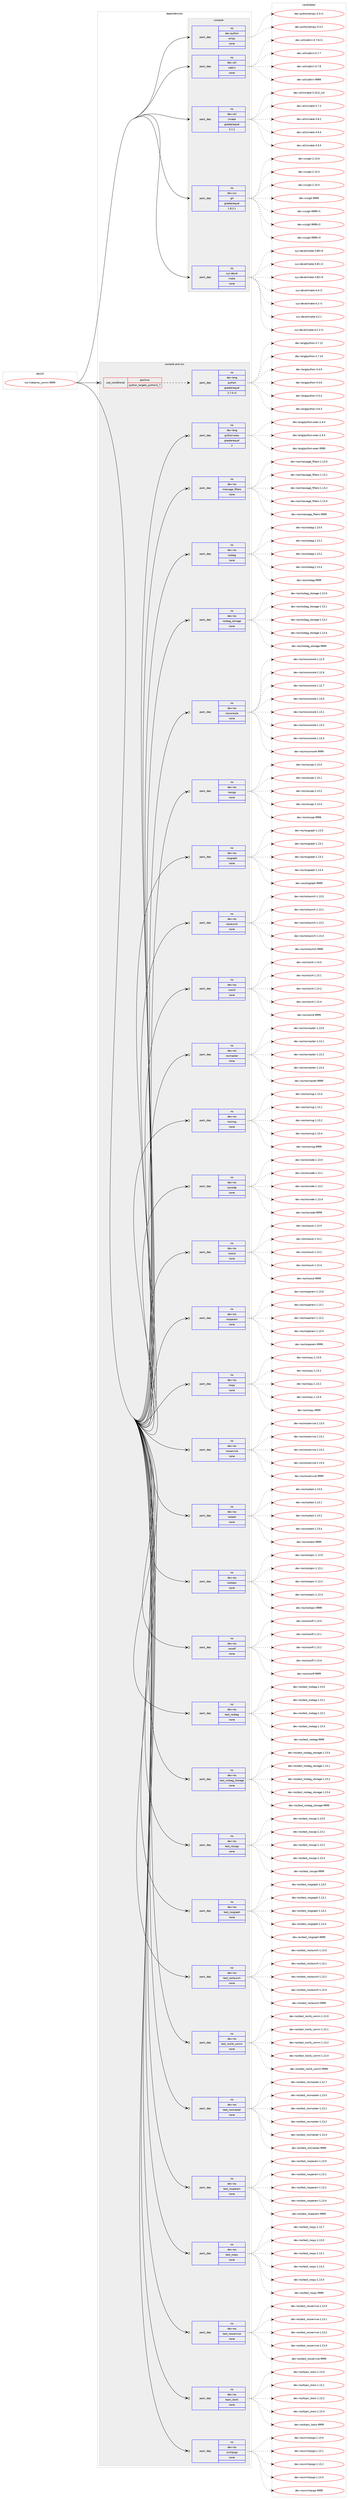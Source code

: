 digraph prolog {

# *************
# Graph options
# *************

newrank=true;
concentrate=true;
compound=true;
graph [rankdir=LR,fontname=Helvetica,fontsize=10,ranksep=1.5];#, ranksep=2.5, nodesep=0.2];
edge  [arrowhead=vee];
node  [fontname=Helvetica,fontsize=10];

# **********
# The ebuild
# **********

subgraph cluster_leftcol {
color=gray;
rank=same;
label=<<i>ebuild</i>>;
id [label="ros-meta/ros_comm-9999", color=red, width=4, href="../ros-meta/ros_comm-9999.svg"];
}

# ****************
# The dependencies
# ****************

subgraph cluster_midcol {
color=gray;
label=<<i>dependencies</i>>;
subgraph cluster_compile {
fillcolor="#eeeeee";
style=filled;
label=<<i>compile</i>>;
subgraph pack325807 {
dependency442505 [label=<<TABLE BORDER="0" CELLBORDER="1" CELLSPACING="0" CELLPADDING="4" WIDTH="220"><TR><TD ROWSPAN="6" CELLPADDING="30">pack_dep</TD></TR><TR><TD WIDTH="110">no</TD></TR><TR><TD>dev-python</TD></TR><TR><TD>empy</TD></TR><TR><TD>none</TD></TR><TR><TD></TD></TR></TABLE>>, shape=none, color=blue];
}
id:e -> dependency442505:w [weight=20,style="solid",arrowhead="vee"];
subgraph pack325808 {
dependency442506 [label=<<TABLE BORDER="0" CELLBORDER="1" CELLSPACING="0" CELLPADDING="4" WIDTH="220"><TR><TD ROWSPAN="6" CELLPADDING="30">pack_dep</TD></TR><TR><TD WIDTH="110">no</TD></TR><TR><TD>dev-util</TD></TR><TR><TD>catkin</TD></TR><TR><TD>none</TD></TR><TR><TD></TD></TR></TABLE>>, shape=none, color=blue];
}
id:e -> dependency442506:w [weight=20,style="solid",arrowhead="vee"];
subgraph pack325809 {
dependency442507 [label=<<TABLE BORDER="0" CELLBORDER="1" CELLSPACING="0" CELLPADDING="4" WIDTH="220"><TR><TD ROWSPAN="6" CELLPADDING="30">pack_dep</TD></TR><TR><TD WIDTH="110">no</TD></TR><TR><TD>dev-util</TD></TR><TR><TD>cmake</TD></TR><TR><TD>greaterequal</TD></TR><TR><TD>3.7.2</TD></TR></TABLE>>, shape=none, color=blue];
}
id:e -> dependency442507:w [weight=20,style="solid",arrowhead="vee"];
subgraph pack325810 {
dependency442508 [label=<<TABLE BORDER="0" CELLBORDER="1" CELLSPACING="0" CELLPADDING="4" WIDTH="220"><TR><TD ROWSPAN="6" CELLPADDING="30">pack_dep</TD></TR><TR><TD WIDTH="110">no</TD></TR><TR><TD>dev-vcs</TD></TR><TR><TD>git</TD></TR><TR><TD>greaterequal</TD></TR><TR><TD>1.8.2.1</TD></TR></TABLE>>, shape=none, color=blue];
}
id:e -> dependency442508:w [weight=20,style="solid",arrowhead="vee"];
subgraph pack325811 {
dependency442509 [label=<<TABLE BORDER="0" CELLBORDER="1" CELLSPACING="0" CELLPADDING="4" WIDTH="220"><TR><TD ROWSPAN="6" CELLPADDING="30">pack_dep</TD></TR><TR><TD WIDTH="110">no</TD></TR><TR><TD>sys-devel</TD></TR><TR><TD>make</TD></TR><TR><TD>none</TD></TR><TR><TD></TD></TR></TABLE>>, shape=none, color=blue];
}
id:e -> dependency442509:w [weight=20,style="solid",arrowhead="vee"];
}
subgraph cluster_compileandrun {
fillcolor="#eeeeee";
style=filled;
label=<<i>compile and run</i>>;
subgraph cond109049 {
dependency442510 [label=<<TABLE BORDER="0" CELLBORDER="1" CELLSPACING="0" CELLPADDING="4"><TR><TD ROWSPAN="3" CELLPADDING="10">use_conditional</TD></TR><TR><TD>positive</TD></TR><TR><TD>python_targets_python2_7</TD></TR></TABLE>>, shape=none, color=red];
subgraph pack325812 {
dependency442511 [label=<<TABLE BORDER="0" CELLBORDER="1" CELLSPACING="0" CELLPADDING="4" WIDTH="220"><TR><TD ROWSPAN="6" CELLPADDING="30">pack_dep</TD></TR><TR><TD WIDTH="110">no</TD></TR><TR><TD>dev-lang</TD></TR><TR><TD>python</TD></TR><TR><TD>greaterequal</TD></TR><TR><TD>2.7.5-r2</TD></TR></TABLE>>, shape=none, color=blue];
}
dependency442510:e -> dependency442511:w [weight=20,style="dashed",arrowhead="vee"];
}
id:e -> dependency442510:w [weight=20,style="solid",arrowhead="odotvee"];
subgraph pack325813 {
dependency442512 [label=<<TABLE BORDER="0" CELLBORDER="1" CELLSPACING="0" CELLPADDING="4" WIDTH="220"><TR><TD ROWSPAN="6" CELLPADDING="30">pack_dep</TD></TR><TR><TD WIDTH="110">no</TD></TR><TR><TD>dev-lang</TD></TR><TR><TD>python-exec</TD></TR><TR><TD>greaterequal</TD></TR><TR><TD>2</TD></TR></TABLE>>, shape=none, color=blue];
}
id:e -> dependency442512:w [weight=20,style="solid",arrowhead="odotvee"];
subgraph pack325814 {
dependency442513 [label=<<TABLE BORDER="0" CELLBORDER="1" CELLSPACING="0" CELLPADDING="4" WIDTH="220"><TR><TD ROWSPAN="6" CELLPADDING="30">pack_dep</TD></TR><TR><TD WIDTH="110">no</TD></TR><TR><TD>dev-ros</TD></TR><TR><TD>message_filters</TD></TR><TR><TD>none</TD></TR><TR><TD></TD></TR></TABLE>>, shape=none, color=blue];
}
id:e -> dependency442513:w [weight=20,style="solid",arrowhead="odotvee"];
subgraph pack325815 {
dependency442514 [label=<<TABLE BORDER="0" CELLBORDER="1" CELLSPACING="0" CELLPADDING="4" WIDTH="220"><TR><TD ROWSPAN="6" CELLPADDING="30">pack_dep</TD></TR><TR><TD WIDTH="110">no</TD></TR><TR><TD>dev-ros</TD></TR><TR><TD>rosbag</TD></TR><TR><TD>none</TD></TR><TR><TD></TD></TR></TABLE>>, shape=none, color=blue];
}
id:e -> dependency442514:w [weight=20,style="solid",arrowhead="odotvee"];
subgraph pack325816 {
dependency442515 [label=<<TABLE BORDER="0" CELLBORDER="1" CELLSPACING="0" CELLPADDING="4" WIDTH="220"><TR><TD ROWSPAN="6" CELLPADDING="30">pack_dep</TD></TR><TR><TD WIDTH="110">no</TD></TR><TR><TD>dev-ros</TD></TR><TR><TD>rosbag_storage</TD></TR><TR><TD>none</TD></TR><TR><TD></TD></TR></TABLE>>, shape=none, color=blue];
}
id:e -> dependency442515:w [weight=20,style="solid",arrowhead="odotvee"];
subgraph pack325817 {
dependency442516 [label=<<TABLE BORDER="0" CELLBORDER="1" CELLSPACING="0" CELLPADDING="4" WIDTH="220"><TR><TD ROWSPAN="6" CELLPADDING="30">pack_dep</TD></TR><TR><TD WIDTH="110">no</TD></TR><TR><TD>dev-ros</TD></TR><TR><TD>rosconsole</TD></TR><TR><TD>none</TD></TR><TR><TD></TD></TR></TABLE>>, shape=none, color=blue];
}
id:e -> dependency442516:w [weight=20,style="solid",arrowhead="odotvee"];
subgraph pack325818 {
dependency442517 [label=<<TABLE BORDER="0" CELLBORDER="1" CELLSPACING="0" CELLPADDING="4" WIDTH="220"><TR><TD ROWSPAN="6" CELLPADDING="30">pack_dep</TD></TR><TR><TD WIDTH="110">no</TD></TR><TR><TD>dev-ros</TD></TR><TR><TD>roscpp</TD></TR><TR><TD>none</TD></TR><TR><TD></TD></TR></TABLE>>, shape=none, color=blue];
}
id:e -> dependency442517:w [weight=20,style="solid",arrowhead="odotvee"];
subgraph pack325819 {
dependency442518 [label=<<TABLE BORDER="0" CELLBORDER="1" CELLSPACING="0" CELLPADDING="4" WIDTH="220"><TR><TD ROWSPAN="6" CELLPADDING="30">pack_dep</TD></TR><TR><TD WIDTH="110">no</TD></TR><TR><TD>dev-ros</TD></TR><TR><TD>rosgraph</TD></TR><TR><TD>none</TD></TR><TR><TD></TD></TR></TABLE>>, shape=none, color=blue];
}
id:e -> dependency442518:w [weight=20,style="solid",arrowhead="odotvee"];
subgraph pack325820 {
dependency442519 [label=<<TABLE BORDER="0" CELLBORDER="1" CELLSPACING="0" CELLPADDING="4" WIDTH="220"><TR><TD ROWSPAN="6" CELLPADDING="30">pack_dep</TD></TR><TR><TD WIDTH="110">no</TD></TR><TR><TD>dev-ros</TD></TR><TR><TD>roslaunch</TD></TR><TR><TD>none</TD></TR><TR><TD></TD></TR></TABLE>>, shape=none, color=blue];
}
id:e -> dependency442519:w [weight=20,style="solid",arrowhead="odotvee"];
subgraph pack325821 {
dependency442520 [label=<<TABLE BORDER="0" CELLBORDER="1" CELLSPACING="0" CELLPADDING="4" WIDTH="220"><TR><TD ROWSPAN="6" CELLPADDING="30">pack_dep</TD></TR><TR><TD WIDTH="110">no</TD></TR><TR><TD>dev-ros</TD></TR><TR><TD>roslz4</TD></TR><TR><TD>none</TD></TR><TR><TD></TD></TR></TABLE>>, shape=none, color=blue];
}
id:e -> dependency442520:w [weight=20,style="solid",arrowhead="odotvee"];
subgraph pack325822 {
dependency442521 [label=<<TABLE BORDER="0" CELLBORDER="1" CELLSPACING="0" CELLPADDING="4" WIDTH="220"><TR><TD ROWSPAN="6" CELLPADDING="30">pack_dep</TD></TR><TR><TD WIDTH="110">no</TD></TR><TR><TD>dev-ros</TD></TR><TR><TD>rosmaster</TD></TR><TR><TD>none</TD></TR><TR><TD></TD></TR></TABLE>>, shape=none, color=blue];
}
id:e -> dependency442521:w [weight=20,style="solid",arrowhead="odotvee"];
subgraph pack325823 {
dependency442522 [label=<<TABLE BORDER="0" CELLBORDER="1" CELLSPACING="0" CELLPADDING="4" WIDTH="220"><TR><TD ROWSPAN="6" CELLPADDING="30">pack_dep</TD></TR><TR><TD WIDTH="110">no</TD></TR><TR><TD>dev-ros</TD></TR><TR><TD>rosmsg</TD></TR><TR><TD>none</TD></TR><TR><TD></TD></TR></TABLE>>, shape=none, color=blue];
}
id:e -> dependency442522:w [weight=20,style="solid",arrowhead="odotvee"];
subgraph pack325824 {
dependency442523 [label=<<TABLE BORDER="0" CELLBORDER="1" CELLSPACING="0" CELLPADDING="4" WIDTH="220"><TR><TD ROWSPAN="6" CELLPADDING="30">pack_dep</TD></TR><TR><TD WIDTH="110">no</TD></TR><TR><TD>dev-ros</TD></TR><TR><TD>rosnode</TD></TR><TR><TD>none</TD></TR><TR><TD></TD></TR></TABLE>>, shape=none, color=blue];
}
id:e -> dependency442523:w [weight=20,style="solid",arrowhead="odotvee"];
subgraph pack325825 {
dependency442524 [label=<<TABLE BORDER="0" CELLBORDER="1" CELLSPACING="0" CELLPADDING="4" WIDTH="220"><TR><TD ROWSPAN="6" CELLPADDING="30">pack_dep</TD></TR><TR><TD WIDTH="110">no</TD></TR><TR><TD>dev-ros</TD></TR><TR><TD>rosout</TD></TR><TR><TD>none</TD></TR><TR><TD></TD></TR></TABLE>>, shape=none, color=blue];
}
id:e -> dependency442524:w [weight=20,style="solid",arrowhead="odotvee"];
subgraph pack325826 {
dependency442525 [label=<<TABLE BORDER="0" CELLBORDER="1" CELLSPACING="0" CELLPADDING="4" WIDTH="220"><TR><TD ROWSPAN="6" CELLPADDING="30">pack_dep</TD></TR><TR><TD WIDTH="110">no</TD></TR><TR><TD>dev-ros</TD></TR><TR><TD>rosparam</TD></TR><TR><TD>none</TD></TR><TR><TD></TD></TR></TABLE>>, shape=none, color=blue];
}
id:e -> dependency442525:w [weight=20,style="solid",arrowhead="odotvee"];
subgraph pack325827 {
dependency442526 [label=<<TABLE BORDER="0" CELLBORDER="1" CELLSPACING="0" CELLPADDING="4" WIDTH="220"><TR><TD ROWSPAN="6" CELLPADDING="30">pack_dep</TD></TR><TR><TD WIDTH="110">no</TD></TR><TR><TD>dev-ros</TD></TR><TR><TD>rospy</TD></TR><TR><TD>none</TD></TR><TR><TD></TD></TR></TABLE>>, shape=none, color=blue];
}
id:e -> dependency442526:w [weight=20,style="solid",arrowhead="odotvee"];
subgraph pack325828 {
dependency442527 [label=<<TABLE BORDER="0" CELLBORDER="1" CELLSPACING="0" CELLPADDING="4" WIDTH="220"><TR><TD ROWSPAN="6" CELLPADDING="30">pack_dep</TD></TR><TR><TD WIDTH="110">no</TD></TR><TR><TD>dev-ros</TD></TR><TR><TD>rosservice</TD></TR><TR><TD>none</TD></TR><TR><TD></TD></TR></TABLE>>, shape=none, color=blue];
}
id:e -> dependency442527:w [weight=20,style="solid",arrowhead="odotvee"];
subgraph pack325829 {
dependency442528 [label=<<TABLE BORDER="0" CELLBORDER="1" CELLSPACING="0" CELLPADDING="4" WIDTH="220"><TR><TD ROWSPAN="6" CELLPADDING="30">pack_dep</TD></TR><TR><TD WIDTH="110">no</TD></TR><TR><TD>dev-ros</TD></TR><TR><TD>rostest</TD></TR><TR><TD>none</TD></TR><TR><TD></TD></TR></TABLE>>, shape=none, color=blue];
}
id:e -> dependency442528:w [weight=20,style="solid",arrowhead="odotvee"];
subgraph pack325830 {
dependency442529 [label=<<TABLE BORDER="0" CELLBORDER="1" CELLSPACING="0" CELLPADDING="4" WIDTH="220"><TR><TD ROWSPAN="6" CELLPADDING="30">pack_dep</TD></TR><TR><TD WIDTH="110">no</TD></TR><TR><TD>dev-ros</TD></TR><TR><TD>rostopic</TD></TR><TR><TD>none</TD></TR><TR><TD></TD></TR></TABLE>>, shape=none, color=blue];
}
id:e -> dependency442529:w [weight=20,style="solid",arrowhead="odotvee"];
subgraph pack325831 {
dependency442530 [label=<<TABLE BORDER="0" CELLBORDER="1" CELLSPACING="0" CELLPADDING="4" WIDTH="220"><TR><TD ROWSPAN="6" CELLPADDING="30">pack_dep</TD></TR><TR><TD WIDTH="110">no</TD></TR><TR><TD>dev-ros</TD></TR><TR><TD>roswtf</TD></TR><TR><TD>none</TD></TR><TR><TD></TD></TR></TABLE>>, shape=none, color=blue];
}
id:e -> dependency442530:w [weight=20,style="solid",arrowhead="odotvee"];
subgraph pack325832 {
dependency442531 [label=<<TABLE BORDER="0" CELLBORDER="1" CELLSPACING="0" CELLPADDING="4" WIDTH="220"><TR><TD ROWSPAN="6" CELLPADDING="30">pack_dep</TD></TR><TR><TD WIDTH="110">no</TD></TR><TR><TD>dev-ros</TD></TR><TR><TD>test_rosbag</TD></TR><TR><TD>none</TD></TR><TR><TD></TD></TR></TABLE>>, shape=none, color=blue];
}
id:e -> dependency442531:w [weight=20,style="solid",arrowhead="odotvee"];
subgraph pack325833 {
dependency442532 [label=<<TABLE BORDER="0" CELLBORDER="1" CELLSPACING="0" CELLPADDING="4" WIDTH="220"><TR><TD ROWSPAN="6" CELLPADDING="30">pack_dep</TD></TR><TR><TD WIDTH="110">no</TD></TR><TR><TD>dev-ros</TD></TR><TR><TD>test_rosbag_storage</TD></TR><TR><TD>none</TD></TR><TR><TD></TD></TR></TABLE>>, shape=none, color=blue];
}
id:e -> dependency442532:w [weight=20,style="solid",arrowhead="odotvee"];
subgraph pack325834 {
dependency442533 [label=<<TABLE BORDER="0" CELLBORDER="1" CELLSPACING="0" CELLPADDING="4" WIDTH="220"><TR><TD ROWSPAN="6" CELLPADDING="30">pack_dep</TD></TR><TR><TD WIDTH="110">no</TD></TR><TR><TD>dev-ros</TD></TR><TR><TD>test_roscpp</TD></TR><TR><TD>none</TD></TR><TR><TD></TD></TR></TABLE>>, shape=none, color=blue];
}
id:e -> dependency442533:w [weight=20,style="solid",arrowhead="odotvee"];
subgraph pack325835 {
dependency442534 [label=<<TABLE BORDER="0" CELLBORDER="1" CELLSPACING="0" CELLPADDING="4" WIDTH="220"><TR><TD ROWSPAN="6" CELLPADDING="30">pack_dep</TD></TR><TR><TD WIDTH="110">no</TD></TR><TR><TD>dev-ros</TD></TR><TR><TD>test_rosgraph</TD></TR><TR><TD>none</TD></TR><TR><TD></TD></TR></TABLE>>, shape=none, color=blue];
}
id:e -> dependency442534:w [weight=20,style="solid",arrowhead="odotvee"];
subgraph pack325836 {
dependency442535 [label=<<TABLE BORDER="0" CELLBORDER="1" CELLSPACING="0" CELLPADDING="4" WIDTH="220"><TR><TD ROWSPAN="6" CELLPADDING="30">pack_dep</TD></TR><TR><TD WIDTH="110">no</TD></TR><TR><TD>dev-ros</TD></TR><TR><TD>test_roslaunch</TD></TR><TR><TD>none</TD></TR><TR><TD></TD></TR></TABLE>>, shape=none, color=blue];
}
id:e -> dependency442535:w [weight=20,style="solid",arrowhead="odotvee"];
subgraph pack325837 {
dependency442536 [label=<<TABLE BORDER="0" CELLBORDER="1" CELLSPACING="0" CELLPADDING="4" WIDTH="220"><TR><TD ROWSPAN="6" CELLPADDING="30">pack_dep</TD></TR><TR><TD WIDTH="110">no</TD></TR><TR><TD>dev-ros</TD></TR><TR><TD>test_roslib_comm</TD></TR><TR><TD>none</TD></TR><TR><TD></TD></TR></TABLE>>, shape=none, color=blue];
}
id:e -> dependency442536:w [weight=20,style="solid",arrowhead="odotvee"];
subgraph pack325838 {
dependency442537 [label=<<TABLE BORDER="0" CELLBORDER="1" CELLSPACING="0" CELLPADDING="4" WIDTH="220"><TR><TD ROWSPAN="6" CELLPADDING="30">pack_dep</TD></TR><TR><TD WIDTH="110">no</TD></TR><TR><TD>dev-ros</TD></TR><TR><TD>test_rosmaster</TD></TR><TR><TD>none</TD></TR><TR><TD></TD></TR></TABLE>>, shape=none, color=blue];
}
id:e -> dependency442537:w [weight=20,style="solid",arrowhead="odotvee"];
subgraph pack325839 {
dependency442538 [label=<<TABLE BORDER="0" CELLBORDER="1" CELLSPACING="0" CELLPADDING="4" WIDTH="220"><TR><TD ROWSPAN="6" CELLPADDING="30">pack_dep</TD></TR><TR><TD WIDTH="110">no</TD></TR><TR><TD>dev-ros</TD></TR><TR><TD>test_rosparam</TD></TR><TR><TD>none</TD></TR><TR><TD></TD></TR></TABLE>>, shape=none, color=blue];
}
id:e -> dependency442538:w [weight=20,style="solid",arrowhead="odotvee"];
subgraph pack325840 {
dependency442539 [label=<<TABLE BORDER="0" CELLBORDER="1" CELLSPACING="0" CELLPADDING="4" WIDTH="220"><TR><TD ROWSPAN="6" CELLPADDING="30">pack_dep</TD></TR><TR><TD WIDTH="110">no</TD></TR><TR><TD>dev-ros</TD></TR><TR><TD>test_rospy</TD></TR><TR><TD>none</TD></TR><TR><TD></TD></TR></TABLE>>, shape=none, color=blue];
}
id:e -> dependency442539:w [weight=20,style="solid",arrowhead="odotvee"];
subgraph pack325841 {
dependency442540 [label=<<TABLE BORDER="0" CELLBORDER="1" CELLSPACING="0" CELLPADDING="4" WIDTH="220"><TR><TD ROWSPAN="6" CELLPADDING="30">pack_dep</TD></TR><TR><TD WIDTH="110">no</TD></TR><TR><TD>dev-ros</TD></TR><TR><TD>test_rosservice</TD></TR><TR><TD>none</TD></TR><TR><TD></TD></TR></TABLE>>, shape=none, color=blue];
}
id:e -> dependency442540:w [weight=20,style="solid",arrowhead="odotvee"];
subgraph pack325842 {
dependency442541 [label=<<TABLE BORDER="0" CELLBORDER="1" CELLSPACING="0" CELLPADDING="4" WIDTH="220"><TR><TD ROWSPAN="6" CELLPADDING="30">pack_dep</TD></TR><TR><TD WIDTH="110">no</TD></TR><TR><TD>dev-ros</TD></TR><TR><TD>topic_tools</TD></TR><TR><TD>none</TD></TR><TR><TD></TD></TR></TABLE>>, shape=none, color=blue];
}
id:e -> dependency442541:w [weight=20,style="solid",arrowhead="odotvee"];
subgraph pack325843 {
dependency442542 [label=<<TABLE BORDER="0" CELLBORDER="1" CELLSPACING="0" CELLPADDING="4" WIDTH="220"><TR><TD ROWSPAN="6" CELLPADDING="30">pack_dep</TD></TR><TR><TD WIDTH="110">no</TD></TR><TR><TD>dev-ros</TD></TR><TR><TD>xmlrpcpp</TD></TR><TR><TD>none</TD></TR><TR><TD></TD></TR></TABLE>>, shape=none, color=blue];
}
id:e -> dependency442542:w [weight=20,style="solid",arrowhead="odotvee"];
}
subgraph cluster_run {
fillcolor="#eeeeee";
style=filled;
label=<<i>run</i>>;
}
}

# **************
# The candidates
# **************

subgraph cluster_choices {
rank=same;
color=gray;
label=<<i>candidates</i>>;

subgraph choice325807 {
color=black;
nodesep=1;
choice1001011184511212111610411111047101109112121455146514511449 [label="dev-python/empy-3.3-r1", color=red, width=4,href="../dev-python/empy-3.3-r1.svg"];
choice1001011184511212111610411111047101109112121455146514650 [label="dev-python/empy-3.3.2", color=red, width=4,href="../dev-python/empy-3.3.2.svg"];
dependency442505:e -> choice1001011184511212111610411111047101109112121455146514511449:w [style=dotted,weight="100"];
dependency442505:e -> choice1001011184511212111610411111047101109112121455146514650:w [style=dotted,weight="100"];
}
subgraph choice325808 {
color=black;
nodesep=1;
choice100101118451171161051084799971161071051104548465546544511449 [label="dev-util/catkin-0.7.6-r1", color=red, width=4,href="../dev-util/catkin-0.7.6-r1.svg"];
choice10010111845117116105108479997116107105110454846554655 [label="dev-util/catkin-0.7.7", color=red, width=4,href="../dev-util/catkin-0.7.7.svg"];
choice10010111845117116105108479997116107105110454846554656 [label="dev-util/catkin-0.7.8", color=red, width=4,href="../dev-util/catkin-0.7.8.svg"];
choice100101118451171161051084799971161071051104557575757 [label="dev-util/catkin-9999", color=red, width=4,href="../dev-util/catkin-9999.svg"];
dependency442506:e -> choice100101118451171161051084799971161071051104548465546544511449:w [style=dotted,weight="100"];
dependency442506:e -> choice10010111845117116105108479997116107105110454846554655:w [style=dotted,weight="100"];
dependency442506:e -> choice10010111845117116105108479997116107105110454846554656:w [style=dotted,weight="100"];
dependency442506:e -> choice100101118451171161051084799971161071051104557575757:w [style=dotted,weight="100"];
}
subgraph choice325809 {
color=black;
nodesep=1;
choice1001011184511711610510847991099710710145514649484648951149952 [label="dev-util/cmake-3.10.0_rc4", color=red, width=4,href="../dev-util/cmake-3.10.0_rc4.svg"];
choice10010111845117116105108479910997107101455146554650 [label="dev-util/cmake-3.7.2", color=red, width=4,href="../dev-util/cmake-3.7.2.svg"];
choice10010111845117116105108479910997107101455146564650 [label="dev-util/cmake-3.8.2", color=red, width=4,href="../dev-util/cmake-3.8.2.svg"];
choice10010111845117116105108479910997107101455146574652 [label="dev-util/cmake-3.9.4", color=red, width=4,href="../dev-util/cmake-3.9.4.svg"];
choice10010111845117116105108479910997107101455146574653 [label="dev-util/cmake-3.9.5", color=red, width=4,href="../dev-util/cmake-3.9.5.svg"];
dependency442507:e -> choice1001011184511711610510847991099710710145514649484648951149952:w [style=dotted,weight="100"];
dependency442507:e -> choice10010111845117116105108479910997107101455146554650:w [style=dotted,weight="100"];
dependency442507:e -> choice10010111845117116105108479910997107101455146564650:w [style=dotted,weight="100"];
dependency442507:e -> choice10010111845117116105108479910997107101455146574652:w [style=dotted,weight="100"];
dependency442507:e -> choice10010111845117116105108479910997107101455146574653:w [style=dotted,weight="100"];
}
subgraph choice325810 {
color=black;
nodesep=1;
choice10010111845118991154710310511645504649514654 [label="dev-vcs/git-2.13.6", color=red, width=4,href="../dev-vcs/git-2.13.6.svg"];
choice10010111845118991154710310511645504649524651 [label="dev-vcs/git-2.14.3", color=red, width=4,href="../dev-vcs/git-2.14.3.svg"];
choice10010111845118991154710310511645504649534648 [label="dev-vcs/git-2.15.0", color=red, width=4,href="../dev-vcs/git-2.15.0.svg"];
choice1001011184511899115471031051164557575757 [label="dev-vcs/git-9999", color=red, width=4,href="../dev-vcs/git-9999.svg"];
choice10010111845118991154710310511645575757574511449 [label="dev-vcs/git-9999-r1", color=red, width=4,href="../dev-vcs/git-9999-r1.svg"];
choice10010111845118991154710310511645575757574511450 [label="dev-vcs/git-9999-r2", color=red, width=4,href="../dev-vcs/git-9999-r2.svg"];
choice10010111845118991154710310511645575757574511451 [label="dev-vcs/git-9999-r3", color=red, width=4,href="../dev-vcs/git-9999-r3.svg"];
dependency442508:e -> choice10010111845118991154710310511645504649514654:w [style=dotted,weight="100"];
dependency442508:e -> choice10010111845118991154710310511645504649524651:w [style=dotted,weight="100"];
dependency442508:e -> choice10010111845118991154710310511645504649534648:w [style=dotted,weight="100"];
dependency442508:e -> choice1001011184511899115471031051164557575757:w [style=dotted,weight="100"];
dependency442508:e -> choice10010111845118991154710310511645575757574511449:w [style=dotted,weight="100"];
dependency442508:e -> choice10010111845118991154710310511645575757574511450:w [style=dotted,weight="100"];
dependency442508:e -> choice10010111845118991154710310511645575757574511451:w [style=dotted,weight="100"];
}
subgraph choice325811 {
color=black;
nodesep=1;
choice11512111545100101118101108471099710710145514656484511452 [label="sys-devel/make-3.80-r4", color=red, width=4,href="../sys-devel/make-3.80-r4.svg"];
choice11512111545100101118101108471099710710145514656494511450 [label="sys-devel/make-3.81-r2", color=red, width=4,href="../sys-devel/make-3.81-r2.svg"];
choice11512111545100101118101108471099710710145514656504511452 [label="sys-devel/make-3.82-r4", color=red, width=4,href="../sys-devel/make-3.82-r4.svg"];
choice115121115451001011181011084710997107101455246484511449 [label="sys-devel/make-4.0-r1", color=red, width=4,href="../sys-devel/make-4.0-r1.svg"];
choice115121115451001011181011084710997107101455246494511449 [label="sys-devel/make-4.1-r1", color=red, width=4,href="../sys-devel/make-4.1-r1.svg"];
choice115121115451001011181011084710997107101455246504649 [label="sys-devel/make-4.2.1", color=red, width=4,href="../sys-devel/make-4.2.1.svg"];
choice1151211154510010111810110847109971071014552465046494511449 [label="sys-devel/make-4.2.1-r1", color=red, width=4,href="../sys-devel/make-4.2.1-r1.svg"];
dependency442509:e -> choice11512111545100101118101108471099710710145514656484511452:w [style=dotted,weight="100"];
dependency442509:e -> choice11512111545100101118101108471099710710145514656494511450:w [style=dotted,weight="100"];
dependency442509:e -> choice11512111545100101118101108471099710710145514656504511452:w [style=dotted,weight="100"];
dependency442509:e -> choice115121115451001011181011084710997107101455246484511449:w [style=dotted,weight="100"];
dependency442509:e -> choice115121115451001011181011084710997107101455246494511449:w [style=dotted,weight="100"];
dependency442509:e -> choice115121115451001011181011084710997107101455246504649:w [style=dotted,weight="100"];
dependency442509:e -> choice1151211154510010111810110847109971071014552465046494511449:w [style=dotted,weight="100"];
}
subgraph choice325812 {
color=black;
nodesep=1;
choice10010111845108971101034711212111610411111045504655464950 [label="dev-lang/python-2.7.12", color=red, width=4,href="../dev-lang/python-2.7.12.svg"];
choice10010111845108971101034711212111610411111045504655464952 [label="dev-lang/python-2.7.14", color=red, width=4,href="../dev-lang/python-2.7.14.svg"];
choice100101118451089711010347112121116104111110455146524653 [label="dev-lang/python-3.4.5", color=red, width=4,href="../dev-lang/python-3.4.5.svg"];
choice100101118451089711010347112121116104111110455146524654 [label="dev-lang/python-3.4.6", color=red, width=4,href="../dev-lang/python-3.4.6.svg"];
choice100101118451089711010347112121116104111110455146534652 [label="dev-lang/python-3.5.4", color=red, width=4,href="../dev-lang/python-3.5.4.svg"];
choice100101118451089711010347112121116104111110455146544651 [label="dev-lang/python-3.6.3", color=red, width=4,href="../dev-lang/python-3.6.3.svg"];
dependency442511:e -> choice10010111845108971101034711212111610411111045504655464950:w [style=dotted,weight="100"];
dependency442511:e -> choice10010111845108971101034711212111610411111045504655464952:w [style=dotted,weight="100"];
dependency442511:e -> choice100101118451089711010347112121116104111110455146524653:w [style=dotted,weight="100"];
dependency442511:e -> choice100101118451089711010347112121116104111110455146524654:w [style=dotted,weight="100"];
dependency442511:e -> choice100101118451089711010347112121116104111110455146534652:w [style=dotted,weight="100"];
dependency442511:e -> choice100101118451089711010347112121116104111110455146544651:w [style=dotted,weight="100"];
}
subgraph choice325813 {
color=black;
nodesep=1;
choice1001011184510897110103471121211161041111104510112010199455046524652 [label="dev-lang/python-exec-2.4.4", color=red, width=4,href="../dev-lang/python-exec-2.4.4.svg"];
choice1001011184510897110103471121211161041111104510112010199455046524653 [label="dev-lang/python-exec-2.4.5", color=red, width=4,href="../dev-lang/python-exec-2.4.5.svg"];
choice10010111845108971101034711212111610411111045101120101994557575757 [label="dev-lang/python-exec-9999", color=red, width=4,href="../dev-lang/python-exec-9999.svg"];
dependency442512:e -> choice1001011184510897110103471121211161041111104510112010199455046524652:w [style=dotted,weight="100"];
dependency442512:e -> choice1001011184510897110103471121211161041111104510112010199455046524653:w [style=dotted,weight="100"];
dependency442512:e -> choice10010111845108971101034711212111610411111045101120101994557575757:w [style=dotted,weight="100"];
}
subgraph choice325814 {
color=black;
nodesep=1;
choice1001011184511411111547109101115115971031019510210510811610111411545494649514648 [label="dev-ros/message_filters-1.13.0", color=red, width=4,href="../dev-ros/message_filters-1.13.0.svg"];
choice1001011184511411111547109101115115971031019510210510811610111411545494649514649 [label="dev-ros/message_filters-1.13.1", color=red, width=4,href="../dev-ros/message_filters-1.13.1.svg"];
choice1001011184511411111547109101115115971031019510210510811610111411545494649514650 [label="dev-ros/message_filters-1.13.2", color=red, width=4,href="../dev-ros/message_filters-1.13.2.svg"];
choice1001011184511411111547109101115115971031019510210510811610111411545494649514652 [label="dev-ros/message_filters-1.13.4", color=red, width=4,href="../dev-ros/message_filters-1.13.4.svg"];
choice100101118451141111154710910111511597103101951021051081161011141154557575757 [label="dev-ros/message_filters-9999", color=red, width=4,href="../dev-ros/message_filters-9999.svg"];
dependency442513:e -> choice1001011184511411111547109101115115971031019510210510811610111411545494649514648:w [style=dotted,weight="100"];
dependency442513:e -> choice1001011184511411111547109101115115971031019510210510811610111411545494649514649:w [style=dotted,weight="100"];
dependency442513:e -> choice1001011184511411111547109101115115971031019510210510811610111411545494649514650:w [style=dotted,weight="100"];
dependency442513:e -> choice1001011184511411111547109101115115971031019510210510811610111411545494649514652:w [style=dotted,weight="100"];
dependency442513:e -> choice100101118451141111154710910111511597103101951021051081161011141154557575757:w [style=dotted,weight="100"];
}
subgraph choice325815 {
color=black;
nodesep=1;
choice1001011184511411111547114111115989710345494649514648 [label="dev-ros/rosbag-1.13.0", color=red, width=4,href="../dev-ros/rosbag-1.13.0.svg"];
choice1001011184511411111547114111115989710345494649514649 [label="dev-ros/rosbag-1.13.1", color=red, width=4,href="../dev-ros/rosbag-1.13.1.svg"];
choice1001011184511411111547114111115989710345494649514650 [label="dev-ros/rosbag-1.13.2", color=red, width=4,href="../dev-ros/rosbag-1.13.2.svg"];
choice1001011184511411111547114111115989710345494649514652 [label="dev-ros/rosbag-1.13.4", color=red, width=4,href="../dev-ros/rosbag-1.13.4.svg"];
choice100101118451141111154711411111598971034557575757 [label="dev-ros/rosbag-9999", color=red, width=4,href="../dev-ros/rosbag-9999.svg"];
dependency442514:e -> choice1001011184511411111547114111115989710345494649514648:w [style=dotted,weight="100"];
dependency442514:e -> choice1001011184511411111547114111115989710345494649514649:w [style=dotted,weight="100"];
dependency442514:e -> choice1001011184511411111547114111115989710345494649514650:w [style=dotted,weight="100"];
dependency442514:e -> choice1001011184511411111547114111115989710345494649514652:w [style=dotted,weight="100"];
dependency442514:e -> choice100101118451141111154711411111598971034557575757:w [style=dotted,weight="100"];
}
subgraph choice325816 {
color=black;
nodesep=1;
choice10010111845114111115471141111159897103951151161111149710310145494649514648 [label="dev-ros/rosbag_storage-1.13.0", color=red, width=4,href="../dev-ros/rosbag_storage-1.13.0.svg"];
choice10010111845114111115471141111159897103951151161111149710310145494649514649 [label="dev-ros/rosbag_storage-1.13.1", color=red, width=4,href="../dev-ros/rosbag_storage-1.13.1.svg"];
choice10010111845114111115471141111159897103951151161111149710310145494649514650 [label="dev-ros/rosbag_storage-1.13.2", color=red, width=4,href="../dev-ros/rosbag_storage-1.13.2.svg"];
choice10010111845114111115471141111159897103951151161111149710310145494649514652 [label="dev-ros/rosbag_storage-1.13.4", color=red, width=4,href="../dev-ros/rosbag_storage-1.13.4.svg"];
choice1001011184511411111547114111115989710395115116111114971031014557575757 [label="dev-ros/rosbag_storage-9999", color=red, width=4,href="../dev-ros/rosbag_storage-9999.svg"];
dependency442515:e -> choice10010111845114111115471141111159897103951151161111149710310145494649514648:w [style=dotted,weight="100"];
dependency442515:e -> choice10010111845114111115471141111159897103951151161111149710310145494649514649:w [style=dotted,weight="100"];
dependency442515:e -> choice10010111845114111115471141111159897103951151161111149710310145494649514650:w [style=dotted,weight="100"];
dependency442515:e -> choice10010111845114111115471141111159897103951151161111149710310145494649514652:w [style=dotted,weight="100"];
dependency442515:e -> choice1001011184511411111547114111115989710395115116111114971031014557575757:w [style=dotted,weight="100"];
}
subgraph choice325817 {
color=black;
nodesep=1;
choice10010111845114111115471141111159911111011511110810145494649504653 [label="dev-ros/rosconsole-1.12.5", color=red, width=4,href="../dev-ros/rosconsole-1.12.5.svg"];
choice10010111845114111115471141111159911111011511110810145494649504654 [label="dev-ros/rosconsole-1.12.6", color=red, width=4,href="../dev-ros/rosconsole-1.12.6.svg"];
choice10010111845114111115471141111159911111011511110810145494649504655 [label="dev-ros/rosconsole-1.12.7", color=red, width=4,href="../dev-ros/rosconsole-1.12.7.svg"];
choice10010111845114111115471141111159911111011511110810145494649514648 [label="dev-ros/rosconsole-1.13.0", color=red, width=4,href="../dev-ros/rosconsole-1.13.0.svg"];
choice10010111845114111115471141111159911111011511110810145494649514649 [label="dev-ros/rosconsole-1.13.1", color=red, width=4,href="../dev-ros/rosconsole-1.13.1.svg"];
choice10010111845114111115471141111159911111011511110810145494649514650 [label="dev-ros/rosconsole-1.13.2", color=red, width=4,href="../dev-ros/rosconsole-1.13.2.svg"];
choice10010111845114111115471141111159911111011511110810145494649514652 [label="dev-ros/rosconsole-1.13.4", color=red, width=4,href="../dev-ros/rosconsole-1.13.4.svg"];
choice1001011184511411111547114111115991111101151111081014557575757 [label="dev-ros/rosconsole-9999", color=red, width=4,href="../dev-ros/rosconsole-9999.svg"];
dependency442516:e -> choice10010111845114111115471141111159911111011511110810145494649504653:w [style=dotted,weight="100"];
dependency442516:e -> choice10010111845114111115471141111159911111011511110810145494649504654:w [style=dotted,weight="100"];
dependency442516:e -> choice10010111845114111115471141111159911111011511110810145494649504655:w [style=dotted,weight="100"];
dependency442516:e -> choice10010111845114111115471141111159911111011511110810145494649514648:w [style=dotted,weight="100"];
dependency442516:e -> choice10010111845114111115471141111159911111011511110810145494649514649:w [style=dotted,weight="100"];
dependency442516:e -> choice10010111845114111115471141111159911111011511110810145494649514650:w [style=dotted,weight="100"];
dependency442516:e -> choice10010111845114111115471141111159911111011511110810145494649514652:w [style=dotted,weight="100"];
dependency442516:e -> choice1001011184511411111547114111115991111101151111081014557575757:w [style=dotted,weight="100"];
}
subgraph choice325818 {
color=black;
nodesep=1;
choice10010111845114111115471141111159911211245494649514648 [label="dev-ros/roscpp-1.13.0", color=red, width=4,href="../dev-ros/roscpp-1.13.0.svg"];
choice10010111845114111115471141111159911211245494649514649 [label="dev-ros/roscpp-1.13.1", color=red, width=4,href="../dev-ros/roscpp-1.13.1.svg"];
choice10010111845114111115471141111159911211245494649514650 [label="dev-ros/roscpp-1.13.2", color=red, width=4,href="../dev-ros/roscpp-1.13.2.svg"];
choice10010111845114111115471141111159911211245494649514652 [label="dev-ros/roscpp-1.13.4", color=red, width=4,href="../dev-ros/roscpp-1.13.4.svg"];
choice1001011184511411111547114111115991121124557575757 [label="dev-ros/roscpp-9999", color=red, width=4,href="../dev-ros/roscpp-9999.svg"];
dependency442517:e -> choice10010111845114111115471141111159911211245494649514648:w [style=dotted,weight="100"];
dependency442517:e -> choice10010111845114111115471141111159911211245494649514649:w [style=dotted,weight="100"];
dependency442517:e -> choice10010111845114111115471141111159911211245494649514650:w [style=dotted,weight="100"];
dependency442517:e -> choice10010111845114111115471141111159911211245494649514652:w [style=dotted,weight="100"];
dependency442517:e -> choice1001011184511411111547114111115991121124557575757:w [style=dotted,weight="100"];
}
subgraph choice325819 {
color=black;
nodesep=1;
choice10010111845114111115471141111151031149711210445494649514648 [label="dev-ros/rosgraph-1.13.0", color=red, width=4,href="../dev-ros/rosgraph-1.13.0.svg"];
choice10010111845114111115471141111151031149711210445494649514649 [label="dev-ros/rosgraph-1.13.1", color=red, width=4,href="../dev-ros/rosgraph-1.13.1.svg"];
choice10010111845114111115471141111151031149711210445494649514650 [label="dev-ros/rosgraph-1.13.2", color=red, width=4,href="../dev-ros/rosgraph-1.13.2.svg"];
choice10010111845114111115471141111151031149711210445494649514652 [label="dev-ros/rosgraph-1.13.4", color=red, width=4,href="../dev-ros/rosgraph-1.13.4.svg"];
choice1001011184511411111547114111115103114971121044557575757 [label="dev-ros/rosgraph-9999", color=red, width=4,href="../dev-ros/rosgraph-9999.svg"];
dependency442518:e -> choice10010111845114111115471141111151031149711210445494649514648:w [style=dotted,weight="100"];
dependency442518:e -> choice10010111845114111115471141111151031149711210445494649514649:w [style=dotted,weight="100"];
dependency442518:e -> choice10010111845114111115471141111151031149711210445494649514650:w [style=dotted,weight="100"];
dependency442518:e -> choice10010111845114111115471141111151031149711210445494649514652:w [style=dotted,weight="100"];
dependency442518:e -> choice1001011184511411111547114111115103114971121044557575757:w [style=dotted,weight="100"];
}
subgraph choice325820 {
color=black;
nodesep=1;
choice1001011184511411111547114111115108971171109910445494649514648 [label="dev-ros/roslaunch-1.13.0", color=red, width=4,href="../dev-ros/roslaunch-1.13.0.svg"];
choice1001011184511411111547114111115108971171109910445494649514649 [label="dev-ros/roslaunch-1.13.1", color=red, width=4,href="../dev-ros/roslaunch-1.13.1.svg"];
choice1001011184511411111547114111115108971171109910445494649514650 [label="dev-ros/roslaunch-1.13.2", color=red, width=4,href="../dev-ros/roslaunch-1.13.2.svg"];
choice1001011184511411111547114111115108971171109910445494649514652 [label="dev-ros/roslaunch-1.13.4", color=red, width=4,href="../dev-ros/roslaunch-1.13.4.svg"];
choice100101118451141111154711411111510897117110991044557575757 [label="dev-ros/roslaunch-9999", color=red, width=4,href="../dev-ros/roslaunch-9999.svg"];
dependency442519:e -> choice1001011184511411111547114111115108971171109910445494649514648:w [style=dotted,weight="100"];
dependency442519:e -> choice1001011184511411111547114111115108971171109910445494649514649:w [style=dotted,weight="100"];
dependency442519:e -> choice1001011184511411111547114111115108971171109910445494649514650:w [style=dotted,weight="100"];
dependency442519:e -> choice1001011184511411111547114111115108971171109910445494649514652:w [style=dotted,weight="100"];
dependency442519:e -> choice100101118451141111154711411111510897117110991044557575757:w [style=dotted,weight="100"];
}
subgraph choice325821 {
color=black;
nodesep=1;
choice10010111845114111115471141111151081225245494649514648 [label="dev-ros/roslz4-1.13.0", color=red, width=4,href="../dev-ros/roslz4-1.13.0.svg"];
choice10010111845114111115471141111151081225245494649514649 [label="dev-ros/roslz4-1.13.1", color=red, width=4,href="../dev-ros/roslz4-1.13.1.svg"];
choice10010111845114111115471141111151081225245494649514650 [label="dev-ros/roslz4-1.13.2", color=red, width=4,href="../dev-ros/roslz4-1.13.2.svg"];
choice10010111845114111115471141111151081225245494649514652 [label="dev-ros/roslz4-1.13.4", color=red, width=4,href="../dev-ros/roslz4-1.13.4.svg"];
choice1001011184511411111547114111115108122524557575757 [label="dev-ros/roslz4-9999", color=red, width=4,href="../dev-ros/roslz4-9999.svg"];
dependency442520:e -> choice10010111845114111115471141111151081225245494649514648:w [style=dotted,weight="100"];
dependency442520:e -> choice10010111845114111115471141111151081225245494649514649:w [style=dotted,weight="100"];
dependency442520:e -> choice10010111845114111115471141111151081225245494649514650:w [style=dotted,weight="100"];
dependency442520:e -> choice10010111845114111115471141111151081225245494649514652:w [style=dotted,weight="100"];
dependency442520:e -> choice1001011184511411111547114111115108122524557575757:w [style=dotted,weight="100"];
}
subgraph choice325822 {
color=black;
nodesep=1;
choice10010111845114111115471141111151099711511610111445494649514648 [label="dev-ros/rosmaster-1.13.0", color=red, width=4,href="../dev-ros/rosmaster-1.13.0.svg"];
choice10010111845114111115471141111151099711511610111445494649514649 [label="dev-ros/rosmaster-1.13.1", color=red, width=4,href="../dev-ros/rosmaster-1.13.1.svg"];
choice10010111845114111115471141111151099711511610111445494649514650 [label="dev-ros/rosmaster-1.13.2", color=red, width=4,href="../dev-ros/rosmaster-1.13.2.svg"];
choice10010111845114111115471141111151099711511610111445494649514652 [label="dev-ros/rosmaster-1.13.4", color=red, width=4,href="../dev-ros/rosmaster-1.13.4.svg"];
choice1001011184511411111547114111115109971151161011144557575757 [label="dev-ros/rosmaster-9999", color=red, width=4,href="../dev-ros/rosmaster-9999.svg"];
dependency442521:e -> choice10010111845114111115471141111151099711511610111445494649514648:w [style=dotted,weight="100"];
dependency442521:e -> choice10010111845114111115471141111151099711511610111445494649514649:w [style=dotted,weight="100"];
dependency442521:e -> choice10010111845114111115471141111151099711511610111445494649514650:w [style=dotted,weight="100"];
dependency442521:e -> choice10010111845114111115471141111151099711511610111445494649514652:w [style=dotted,weight="100"];
dependency442521:e -> choice1001011184511411111547114111115109971151161011144557575757:w [style=dotted,weight="100"];
}
subgraph choice325823 {
color=black;
nodesep=1;
choice100101118451141111154711411111510911510345494649514648 [label="dev-ros/rosmsg-1.13.0", color=red, width=4,href="../dev-ros/rosmsg-1.13.0.svg"];
choice100101118451141111154711411111510911510345494649514649 [label="dev-ros/rosmsg-1.13.1", color=red, width=4,href="../dev-ros/rosmsg-1.13.1.svg"];
choice100101118451141111154711411111510911510345494649514650 [label="dev-ros/rosmsg-1.13.2", color=red, width=4,href="../dev-ros/rosmsg-1.13.2.svg"];
choice100101118451141111154711411111510911510345494649514652 [label="dev-ros/rosmsg-1.13.4", color=red, width=4,href="../dev-ros/rosmsg-1.13.4.svg"];
choice10010111845114111115471141111151091151034557575757 [label="dev-ros/rosmsg-9999", color=red, width=4,href="../dev-ros/rosmsg-9999.svg"];
dependency442522:e -> choice100101118451141111154711411111510911510345494649514648:w [style=dotted,weight="100"];
dependency442522:e -> choice100101118451141111154711411111510911510345494649514649:w [style=dotted,weight="100"];
dependency442522:e -> choice100101118451141111154711411111510911510345494649514650:w [style=dotted,weight="100"];
dependency442522:e -> choice100101118451141111154711411111510911510345494649514652:w [style=dotted,weight="100"];
dependency442522:e -> choice10010111845114111115471141111151091151034557575757:w [style=dotted,weight="100"];
}
subgraph choice325824 {
color=black;
nodesep=1;
choice100101118451141111154711411111511011110010145494649514648 [label="dev-ros/rosnode-1.13.0", color=red, width=4,href="../dev-ros/rosnode-1.13.0.svg"];
choice100101118451141111154711411111511011110010145494649514649 [label="dev-ros/rosnode-1.13.1", color=red, width=4,href="../dev-ros/rosnode-1.13.1.svg"];
choice100101118451141111154711411111511011110010145494649514650 [label="dev-ros/rosnode-1.13.2", color=red, width=4,href="../dev-ros/rosnode-1.13.2.svg"];
choice100101118451141111154711411111511011110010145494649514652 [label="dev-ros/rosnode-1.13.4", color=red, width=4,href="../dev-ros/rosnode-1.13.4.svg"];
choice10010111845114111115471141111151101111001014557575757 [label="dev-ros/rosnode-9999", color=red, width=4,href="../dev-ros/rosnode-9999.svg"];
dependency442523:e -> choice100101118451141111154711411111511011110010145494649514648:w [style=dotted,weight="100"];
dependency442523:e -> choice100101118451141111154711411111511011110010145494649514649:w [style=dotted,weight="100"];
dependency442523:e -> choice100101118451141111154711411111511011110010145494649514650:w [style=dotted,weight="100"];
dependency442523:e -> choice100101118451141111154711411111511011110010145494649514652:w [style=dotted,weight="100"];
dependency442523:e -> choice10010111845114111115471141111151101111001014557575757:w [style=dotted,weight="100"];
}
subgraph choice325825 {
color=black;
nodesep=1;
choice100101118451141111154711411111511111711645494649514648 [label="dev-ros/rosout-1.13.0", color=red, width=4,href="../dev-ros/rosout-1.13.0.svg"];
choice100101118451141111154711411111511111711645494649514649 [label="dev-ros/rosout-1.13.1", color=red, width=4,href="../dev-ros/rosout-1.13.1.svg"];
choice100101118451141111154711411111511111711645494649514650 [label="dev-ros/rosout-1.13.2", color=red, width=4,href="../dev-ros/rosout-1.13.2.svg"];
choice100101118451141111154711411111511111711645494649514652 [label="dev-ros/rosout-1.13.4", color=red, width=4,href="../dev-ros/rosout-1.13.4.svg"];
choice10010111845114111115471141111151111171164557575757 [label="dev-ros/rosout-9999", color=red, width=4,href="../dev-ros/rosout-9999.svg"];
dependency442524:e -> choice100101118451141111154711411111511111711645494649514648:w [style=dotted,weight="100"];
dependency442524:e -> choice100101118451141111154711411111511111711645494649514649:w [style=dotted,weight="100"];
dependency442524:e -> choice100101118451141111154711411111511111711645494649514650:w [style=dotted,weight="100"];
dependency442524:e -> choice100101118451141111154711411111511111711645494649514652:w [style=dotted,weight="100"];
dependency442524:e -> choice10010111845114111115471141111151111171164557575757:w [style=dotted,weight="100"];
}
subgraph choice325826 {
color=black;
nodesep=1;
choice1001011184511411111547114111115112971149710945494649514648 [label="dev-ros/rosparam-1.13.0", color=red, width=4,href="../dev-ros/rosparam-1.13.0.svg"];
choice1001011184511411111547114111115112971149710945494649514649 [label="dev-ros/rosparam-1.13.1", color=red, width=4,href="../dev-ros/rosparam-1.13.1.svg"];
choice1001011184511411111547114111115112971149710945494649514650 [label="dev-ros/rosparam-1.13.2", color=red, width=4,href="../dev-ros/rosparam-1.13.2.svg"];
choice1001011184511411111547114111115112971149710945494649514652 [label="dev-ros/rosparam-1.13.4", color=red, width=4,href="../dev-ros/rosparam-1.13.4.svg"];
choice100101118451141111154711411111511297114971094557575757 [label="dev-ros/rosparam-9999", color=red, width=4,href="../dev-ros/rosparam-9999.svg"];
dependency442525:e -> choice1001011184511411111547114111115112971149710945494649514648:w [style=dotted,weight="100"];
dependency442525:e -> choice1001011184511411111547114111115112971149710945494649514649:w [style=dotted,weight="100"];
dependency442525:e -> choice1001011184511411111547114111115112971149710945494649514650:w [style=dotted,weight="100"];
dependency442525:e -> choice1001011184511411111547114111115112971149710945494649514652:w [style=dotted,weight="100"];
dependency442525:e -> choice100101118451141111154711411111511297114971094557575757:w [style=dotted,weight="100"];
}
subgraph choice325827 {
color=black;
nodesep=1;
choice100101118451141111154711411111511212145494649514648 [label="dev-ros/rospy-1.13.0", color=red, width=4,href="../dev-ros/rospy-1.13.0.svg"];
choice100101118451141111154711411111511212145494649514649 [label="dev-ros/rospy-1.13.1", color=red, width=4,href="../dev-ros/rospy-1.13.1.svg"];
choice100101118451141111154711411111511212145494649514650 [label="dev-ros/rospy-1.13.2", color=red, width=4,href="../dev-ros/rospy-1.13.2.svg"];
choice100101118451141111154711411111511212145494649514652 [label="dev-ros/rospy-1.13.4", color=red, width=4,href="../dev-ros/rospy-1.13.4.svg"];
choice10010111845114111115471141111151121214557575757 [label="dev-ros/rospy-9999", color=red, width=4,href="../dev-ros/rospy-9999.svg"];
dependency442526:e -> choice100101118451141111154711411111511212145494649514648:w [style=dotted,weight="100"];
dependency442526:e -> choice100101118451141111154711411111511212145494649514649:w [style=dotted,weight="100"];
dependency442526:e -> choice100101118451141111154711411111511212145494649514650:w [style=dotted,weight="100"];
dependency442526:e -> choice100101118451141111154711411111511212145494649514652:w [style=dotted,weight="100"];
dependency442526:e -> choice10010111845114111115471141111151121214557575757:w [style=dotted,weight="100"];
}
subgraph choice325828 {
color=black;
nodesep=1;
choice10010111845114111115471141111151151011141181059910145494649514648 [label="dev-ros/rosservice-1.13.0", color=red, width=4,href="../dev-ros/rosservice-1.13.0.svg"];
choice10010111845114111115471141111151151011141181059910145494649514649 [label="dev-ros/rosservice-1.13.1", color=red, width=4,href="../dev-ros/rosservice-1.13.1.svg"];
choice10010111845114111115471141111151151011141181059910145494649514650 [label="dev-ros/rosservice-1.13.2", color=red, width=4,href="../dev-ros/rosservice-1.13.2.svg"];
choice10010111845114111115471141111151151011141181059910145494649514652 [label="dev-ros/rosservice-1.13.4", color=red, width=4,href="../dev-ros/rosservice-1.13.4.svg"];
choice1001011184511411111547114111115115101114118105991014557575757 [label="dev-ros/rosservice-9999", color=red, width=4,href="../dev-ros/rosservice-9999.svg"];
dependency442527:e -> choice10010111845114111115471141111151151011141181059910145494649514648:w [style=dotted,weight="100"];
dependency442527:e -> choice10010111845114111115471141111151151011141181059910145494649514649:w [style=dotted,weight="100"];
dependency442527:e -> choice10010111845114111115471141111151151011141181059910145494649514650:w [style=dotted,weight="100"];
dependency442527:e -> choice10010111845114111115471141111151151011141181059910145494649514652:w [style=dotted,weight="100"];
dependency442527:e -> choice1001011184511411111547114111115115101114118105991014557575757:w [style=dotted,weight="100"];
}
subgraph choice325829 {
color=black;
nodesep=1;
choice100101118451141111154711411111511610111511645494649514648 [label="dev-ros/rostest-1.13.0", color=red, width=4,href="../dev-ros/rostest-1.13.0.svg"];
choice100101118451141111154711411111511610111511645494649514649 [label="dev-ros/rostest-1.13.1", color=red, width=4,href="../dev-ros/rostest-1.13.1.svg"];
choice100101118451141111154711411111511610111511645494649514650 [label="dev-ros/rostest-1.13.2", color=red, width=4,href="../dev-ros/rostest-1.13.2.svg"];
choice100101118451141111154711411111511610111511645494649514652 [label="dev-ros/rostest-1.13.4", color=red, width=4,href="../dev-ros/rostest-1.13.4.svg"];
choice10010111845114111115471141111151161011151164557575757 [label="dev-ros/rostest-9999", color=red, width=4,href="../dev-ros/rostest-9999.svg"];
dependency442528:e -> choice100101118451141111154711411111511610111511645494649514648:w [style=dotted,weight="100"];
dependency442528:e -> choice100101118451141111154711411111511610111511645494649514649:w [style=dotted,weight="100"];
dependency442528:e -> choice100101118451141111154711411111511610111511645494649514650:w [style=dotted,weight="100"];
dependency442528:e -> choice100101118451141111154711411111511610111511645494649514652:w [style=dotted,weight="100"];
dependency442528:e -> choice10010111845114111115471141111151161011151164557575757:w [style=dotted,weight="100"];
}
subgraph choice325830 {
color=black;
nodesep=1;
choice10010111845114111115471141111151161111121059945494649514648 [label="dev-ros/rostopic-1.13.0", color=red, width=4,href="../dev-ros/rostopic-1.13.0.svg"];
choice10010111845114111115471141111151161111121059945494649514649 [label="dev-ros/rostopic-1.13.1", color=red, width=4,href="../dev-ros/rostopic-1.13.1.svg"];
choice10010111845114111115471141111151161111121059945494649514650 [label="dev-ros/rostopic-1.13.2", color=red, width=4,href="../dev-ros/rostopic-1.13.2.svg"];
choice10010111845114111115471141111151161111121059945494649514652 [label="dev-ros/rostopic-1.13.4", color=red, width=4,href="../dev-ros/rostopic-1.13.4.svg"];
choice1001011184511411111547114111115116111112105994557575757 [label="dev-ros/rostopic-9999", color=red, width=4,href="../dev-ros/rostopic-9999.svg"];
dependency442529:e -> choice10010111845114111115471141111151161111121059945494649514648:w [style=dotted,weight="100"];
dependency442529:e -> choice10010111845114111115471141111151161111121059945494649514649:w [style=dotted,weight="100"];
dependency442529:e -> choice10010111845114111115471141111151161111121059945494649514650:w [style=dotted,weight="100"];
dependency442529:e -> choice10010111845114111115471141111151161111121059945494649514652:w [style=dotted,weight="100"];
dependency442529:e -> choice1001011184511411111547114111115116111112105994557575757:w [style=dotted,weight="100"];
}
subgraph choice325831 {
color=black;
nodesep=1;
choice100101118451141111154711411111511911610245494649514648 [label="dev-ros/roswtf-1.13.0", color=red, width=4,href="../dev-ros/roswtf-1.13.0.svg"];
choice100101118451141111154711411111511911610245494649514649 [label="dev-ros/roswtf-1.13.1", color=red, width=4,href="../dev-ros/roswtf-1.13.1.svg"];
choice100101118451141111154711411111511911610245494649514650 [label="dev-ros/roswtf-1.13.2", color=red, width=4,href="../dev-ros/roswtf-1.13.2.svg"];
choice100101118451141111154711411111511911610245494649514652 [label="dev-ros/roswtf-1.13.4", color=red, width=4,href="../dev-ros/roswtf-1.13.4.svg"];
choice10010111845114111115471141111151191161024557575757 [label="dev-ros/roswtf-9999", color=red, width=4,href="../dev-ros/roswtf-9999.svg"];
dependency442530:e -> choice100101118451141111154711411111511911610245494649514648:w [style=dotted,weight="100"];
dependency442530:e -> choice100101118451141111154711411111511911610245494649514649:w [style=dotted,weight="100"];
dependency442530:e -> choice100101118451141111154711411111511911610245494649514650:w [style=dotted,weight="100"];
dependency442530:e -> choice100101118451141111154711411111511911610245494649514652:w [style=dotted,weight="100"];
dependency442530:e -> choice10010111845114111115471141111151191161024557575757:w [style=dotted,weight="100"];
}
subgraph choice325832 {
color=black;
nodesep=1;
choice100101118451141111154711610111511695114111115989710345494649514648 [label="dev-ros/test_rosbag-1.13.0", color=red, width=4,href="../dev-ros/test_rosbag-1.13.0.svg"];
choice100101118451141111154711610111511695114111115989710345494649514649 [label="dev-ros/test_rosbag-1.13.1", color=red, width=4,href="../dev-ros/test_rosbag-1.13.1.svg"];
choice100101118451141111154711610111511695114111115989710345494649514650 [label="dev-ros/test_rosbag-1.13.2", color=red, width=4,href="../dev-ros/test_rosbag-1.13.2.svg"];
choice100101118451141111154711610111511695114111115989710345494649514652 [label="dev-ros/test_rosbag-1.13.4", color=red, width=4,href="../dev-ros/test_rosbag-1.13.4.svg"];
choice10010111845114111115471161011151169511411111598971034557575757 [label="dev-ros/test_rosbag-9999", color=red, width=4,href="../dev-ros/test_rosbag-9999.svg"];
dependency442531:e -> choice100101118451141111154711610111511695114111115989710345494649514648:w [style=dotted,weight="100"];
dependency442531:e -> choice100101118451141111154711610111511695114111115989710345494649514649:w [style=dotted,weight="100"];
dependency442531:e -> choice100101118451141111154711610111511695114111115989710345494649514650:w [style=dotted,weight="100"];
dependency442531:e -> choice100101118451141111154711610111511695114111115989710345494649514652:w [style=dotted,weight="100"];
dependency442531:e -> choice10010111845114111115471161011151169511411111598971034557575757:w [style=dotted,weight="100"];
}
subgraph choice325833 {
color=black;
nodesep=1;
choice1001011184511411111547116101115116951141111159897103951151161111149710310145494649514648 [label="dev-ros/test_rosbag_storage-1.13.0", color=red, width=4,href="../dev-ros/test_rosbag_storage-1.13.0.svg"];
choice1001011184511411111547116101115116951141111159897103951151161111149710310145494649514649 [label="dev-ros/test_rosbag_storage-1.13.1", color=red, width=4,href="../dev-ros/test_rosbag_storage-1.13.1.svg"];
choice1001011184511411111547116101115116951141111159897103951151161111149710310145494649514650 [label="dev-ros/test_rosbag_storage-1.13.2", color=red, width=4,href="../dev-ros/test_rosbag_storage-1.13.2.svg"];
choice1001011184511411111547116101115116951141111159897103951151161111149710310145494649514652 [label="dev-ros/test_rosbag_storage-1.13.4", color=red, width=4,href="../dev-ros/test_rosbag_storage-1.13.4.svg"];
choice100101118451141111154711610111511695114111115989710395115116111114971031014557575757 [label="dev-ros/test_rosbag_storage-9999", color=red, width=4,href="../dev-ros/test_rosbag_storage-9999.svg"];
dependency442532:e -> choice1001011184511411111547116101115116951141111159897103951151161111149710310145494649514648:w [style=dotted,weight="100"];
dependency442532:e -> choice1001011184511411111547116101115116951141111159897103951151161111149710310145494649514649:w [style=dotted,weight="100"];
dependency442532:e -> choice1001011184511411111547116101115116951141111159897103951151161111149710310145494649514650:w [style=dotted,weight="100"];
dependency442532:e -> choice1001011184511411111547116101115116951141111159897103951151161111149710310145494649514652:w [style=dotted,weight="100"];
dependency442532:e -> choice100101118451141111154711610111511695114111115989710395115116111114971031014557575757:w [style=dotted,weight="100"];
}
subgraph choice325834 {
color=black;
nodesep=1;
choice1001011184511411111547116101115116951141111159911211245494649514648 [label="dev-ros/test_roscpp-1.13.0", color=red, width=4,href="../dev-ros/test_roscpp-1.13.0.svg"];
choice1001011184511411111547116101115116951141111159911211245494649514649 [label="dev-ros/test_roscpp-1.13.1", color=red, width=4,href="../dev-ros/test_roscpp-1.13.1.svg"];
choice1001011184511411111547116101115116951141111159911211245494649514650 [label="dev-ros/test_roscpp-1.13.2", color=red, width=4,href="../dev-ros/test_roscpp-1.13.2.svg"];
choice1001011184511411111547116101115116951141111159911211245494649514652 [label="dev-ros/test_roscpp-1.13.4", color=red, width=4,href="../dev-ros/test_roscpp-1.13.4.svg"];
choice100101118451141111154711610111511695114111115991121124557575757 [label="dev-ros/test_roscpp-9999", color=red, width=4,href="../dev-ros/test_roscpp-9999.svg"];
dependency442533:e -> choice1001011184511411111547116101115116951141111159911211245494649514648:w [style=dotted,weight="100"];
dependency442533:e -> choice1001011184511411111547116101115116951141111159911211245494649514649:w [style=dotted,weight="100"];
dependency442533:e -> choice1001011184511411111547116101115116951141111159911211245494649514650:w [style=dotted,weight="100"];
dependency442533:e -> choice1001011184511411111547116101115116951141111159911211245494649514652:w [style=dotted,weight="100"];
dependency442533:e -> choice100101118451141111154711610111511695114111115991121124557575757:w [style=dotted,weight="100"];
}
subgraph choice325835 {
color=black;
nodesep=1;
choice1001011184511411111547116101115116951141111151031149711210445494649514648 [label="dev-ros/test_rosgraph-1.13.0", color=red, width=4,href="../dev-ros/test_rosgraph-1.13.0.svg"];
choice1001011184511411111547116101115116951141111151031149711210445494649514649 [label="dev-ros/test_rosgraph-1.13.1", color=red, width=4,href="../dev-ros/test_rosgraph-1.13.1.svg"];
choice1001011184511411111547116101115116951141111151031149711210445494649514650 [label="dev-ros/test_rosgraph-1.13.2", color=red, width=4,href="../dev-ros/test_rosgraph-1.13.2.svg"];
choice1001011184511411111547116101115116951141111151031149711210445494649514652 [label="dev-ros/test_rosgraph-1.13.4", color=red, width=4,href="../dev-ros/test_rosgraph-1.13.4.svg"];
choice100101118451141111154711610111511695114111115103114971121044557575757 [label="dev-ros/test_rosgraph-9999", color=red, width=4,href="../dev-ros/test_rosgraph-9999.svg"];
dependency442534:e -> choice1001011184511411111547116101115116951141111151031149711210445494649514648:w [style=dotted,weight="100"];
dependency442534:e -> choice1001011184511411111547116101115116951141111151031149711210445494649514649:w [style=dotted,weight="100"];
dependency442534:e -> choice1001011184511411111547116101115116951141111151031149711210445494649514650:w [style=dotted,weight="100"];
dependency442534:e -> choice1001011184511411111547116101115116951141111151031149711210445494649514652:w [style=dotted,weight="100"];
dependency442534:e -> choice100101118451141111154711610111511695114111115103114971121044557575757:w [style=dotted,weight="100"];
}
subgraph choice325836 {
color=black;
nodesep=1;
choice100101118451141111154711610111511695114111115108971171109910445494649514648 [label="dev-ros/test_roslaunch-1.13.0", color=red, width=4,href="../dev-ros/test_roslaunch-1.13.0.svg"];
choice100101118451141111154711610111511695114111115108971171109910445494649514649 [label="dev-ros/test_roslaunch-1.13.1", color=red, width=4,href="../dev-ros/test_roslaunch-1.13.1.svg"];
choice100101118451141111154711610111511695114111115108971171109910445494649514650 [label="dev-ros/test_roslaunch-1.13.2", color=red, width=4,href="../dev-ros/test_roslaunch-1.13.2.svg"];
choice100101118451141111154711610111511695114111115108971171109910445494649514652 [label="dev-ros/test_roslaunch-1.13.4", color=red, width=4,href="../dev-ros/test_roslaunch-1.13.4.svg"];
choice10010111845114111115471161011151169511411111510897117110991044557575757 [label="dev-ros/test_roslaunch-9999", color=red, width=4,href="../dev-ros/test_roslaunch-9999.svg"];
dependency442535:e -> choice100101118451141111154711610111511695114111115108971171109910445494649514648:w [style=dotted,weight="100"];
dependency442535:e -> choice100101118451141111154711610111511695114111115108971171109910445494649514649:w [style=dotted,weight="100"];
dependency442535:e -> choice100101118451141111154711610111511695114111115108971171109910445494649514650:w [style=dotted,weight="100"];
dependency442535:e -> choice100101118451141111154711610111511695114111115108971171109910445494649514652:w [style=dotted,weight="100"];
dependency442535:e -> choice10010111845114111115471161011151169511411111510897117110991044557575757:w [style=dotted,weight="100"];
}
subgraph choice325837 {
color=black;
nodesep=1;
choice10010111845114111115471161011151169511411111510810598959911110910945494649514648 [label="dev-ros/test_roslib_comm-1.13.0", color=red, width=4,href="../dev-ros/test_roslib_comm-1.13.0.svg"];
choice10010111845114111115471161011151169511411111510810598959911110910945494649514649 [label="dev-ros/test_roslib_comm-1.13.1", color=red, width=4,href="../dev-ros/test_roslib_comm-1.13.1.svg"];
choice10010111845114111115471161011151169511411111510810598959911110910945494649514650 [label="dev-ros/test_roslib_comm-1.13.2", color=red, width=4,href="../dev-ros/test_roslib_comm-1.13.2.svg"];
choice10010111845114111115471161011151169511411111510810598959911110910945494649514652 [label="dev-ros/test_roslib_comm-1.13.4", color=red, width=4,href="../dev-ros/test_roslib_comm-1.13.4.svg"];
choice1001011184511411111547116101115116951141111151081059895991111091094557575757 [label="dev-ros/test_roslib_comm-9999", color=red, width=4,href="../dev-ros/test_roslib_comm-9999.svg"];
dependency442536:e -> choice10010111845114111115471161011151169511411111510810598959911110910945494649514648:w [style=dotted,weight="100"];
dependency442536:e -> choice10010111845114111115471161011151169511411111510810598959911110910945494649514649:w [style=dotted,weight="100"];
dependency442536:e -> choice10010111845114111115471161011151169511411111510810598959911110910945494649514650:w [style=dotted,weight="100"];
dependency442536:e -> choice10010111845114111115471161011151169511411111510810598959911110910945494649514652:w [style=dotted,weight="100"];
dependency442536:e -> choice1001011184511411111547116101115116951141111151081059895991111091094557575757:w [style=dotted,weight="100"];
}
subgraph choice325838 {
color=black;
nodesep=1;
choice1001011184511411111547116101115116951141111151099711511610111445494649504655 [label="dev-ros/test_rosmaster-1.12.7", color=red, width=4,href="../dev-ros/test_rosmaster-1.12.7.svg"];
choice1001011184511411111547116101115116951141111151099711511610111445494649514648 [label="dev-ros/test_rosmaster-1.13.0", color=red, width=4,href="../dev-ros/test_rosmaster-1.13.0.svg"];
choice1001011184511411111547116101115116951141111151099711511610111445494649514649 [label="dev-ros/test_rosmaster-1.13.1", color=red, width=4,href="../dev-ros/test_rosmaster-1.13.1.svg"];
choice1001011184511411111547116101115116951141111151099711511610111445494649514650 [label="dev-ros/test_rosmaster-1.13.2", color=red, width=4,href="../dev-ros/test_rosmaster-1.13.2.svg"];
choice1001011184511411111547116101115116951141111151099711511610111445494649514652 [label="dev-ros/test_rosmaster-1.13.4", color=red, width=4,href="../dev-ros/test_rosmaster-1.13.4.svg"];
choice100101118451141111154711610111511695114111115109971151161011144557575757 [label="dev-ros/test_rosmaster-9999", color=red, width=4,href="../dev-ros/test_rosmaster-9999.svg"];
dependency442537:e -> choice1001011184511411111547116101115116951141111151099711511610111445494649504655:w [style=dotted,weight="100"];
dependency442537:e -> choice1001011184511411111547116101115116951141111151099711511610111445494649514648:w [style=dotted,weight="100"];
dependency442537:e -> choice1001011184511411111547116101115116951141111151099711511610111445494649514649:w [style=dotted,weight="100"];
dependency442537:e -> choice1001011184511411111547116101115116951141111151099711511610111445494649514650:w [style=dotted,weight="100"];
dependency442537:e -> choice1001011184511411111547116101115116951141111151099711511610111445494649514652:w [style=dotted,weight="100"];
dependency442537:e -> choice100101118451141111154711610111511695114111115109971151161011144557575757:w [style=dotted,weight="100"];
}
subgraph choice325839 {
color=black;
nodesep=1;
choice100101118451141111154711610111511695114111115112971149710945494649514648 [label="dev-ros/test_rosparam-1.13.0", color=red, width=4,href="../dev-ros/test_rosparam-1.13.0.svg"];
choice100101118451141111154711610111511695114111115112971149710945494649514649 [label="dev-ros/test_rosparam-1.13.1", color=red, width=4,href="../dev-ros/test_rosparam-1.13.1.svg"];
choice100101118451141111154711610111511695114111115112971149710945494649514650 [label="dev-ros/test_rosparam-1.13.2", color=red, width=4,href="../dev-ros/test_rosparam-1.13.2.svg"];
choice100101118451141111154711610111511695114111115112971149710945494649514652 [label="dev-ros/test_rosparam-1.13.4", color=red, width=4,href="../dev-ros/test_rosparam-1.13.4.svg"];
choice10010111845114111115471161011151169511411111511297114971094557575757 [label="dev-ros/test_rosparam-9999", color=red, width=4,href="../dev-ros/test_rosparam-9999.svg"];
dependency442538:e -> choice100101118451141111154711610111511695114111115112971149710945494649514648:w [style=dotted,weight="100"];
dependency442538:e -> choice100101118451141111154711610111511695114111115112971149710945494649514649:w [style=dotted,weight="100"];
dependency442538:e -> choice100101118451141111154711610111511695114111115112971149710945494649514650:w [style=dotted,weight="100"];
dependency442538:e -> choice100101118451141111154711610111511695114111115112971149710945494649514652:w [style=dotted,weight="100"];
dependency442538:e -> choice10010111845114111115471161011151169511411111511297114971094557575757:w [style=dotted,weight="100"];
}
subgraph choice325840 {
color=black;
nodesep=1;
choice10010111845114111115471161011151169511411111511212145494649504655 [label="dev-ros/test_rospy-1.12.7", color=red, width=4,href="../dev-ros/test_rospy-1.12.7.svg"];
choice10010111845114111115471161011151169511411111511212145494649514648 [label="dev-ros/test_rospy-1.13.0", color=red, width=4,href="../dev-ros/test_rospy-1.13.0.svg"];
choice10010111845114111115471161011151169511411111511212145494649514649 [label="dev-ros/test_rospy-1.13.1", color=red, width=4,href="../dev-ros/test_rospy-1.13.1.svg"];
choice10010111845114111115471161011151169511411111511212145494649514650 [label="dev-ros/test_rospy-1.13.2", color=red, width=4,href="../dev-ros/test_rospy-1.13.2.svg"];
choice10010111845114111115471161011151169511411111511212145494649514652 [label="dev-ros/test_rospy-1.13.4", color=red, width=4,href="../dev-ros/test_rospy-1.13.4.svg"];
choice1001011184511411111547116101115116951141111151121214557575757 [label="dev-ros/test_rospy-9999", color=red, width=4,href="../dev-ros/test_rospy-9999.svg"];
dependency442539:e -> choice10010111845114111115471161011151169511411111511212145494649504655:w [style=dotted,weight="100"];
dependency442539:e -> choice10010111845114111115471161011151169511411111511212145494649514648:w [style=dotted,weight="100"];
dependency442539:e -> choice10010111845114111115471161011151169511411111511212145494649514649:w [style=dotted,weight="100"];
dependency442539:e -> choice10010111845114111115471161011151169511411111511212145494649514650:w [style=dotted,weight="100"];
dependency442539:e -> choice10010111845114111115471161011151169511411111511212145494649514652:w [style=dotted,weight="100"];
dependency442539:e -> choice1001011184511411111547116101115116951141111151121214557575757:w [style=dotted,weight="100"];
}
subgraph choice325841 {
color=black;
nodesep=1;
choice1001011184511411111547116101115116951141111151151011141181059910145494649514648 [label="dev-ros/test_rosservice-1.13.0", color=red, width=4,href="../dev-ros/test_rosservice-1.13.0.svg"];
choice1001011184511411111547116101115116951141111151151011141181059910145494649514649 [label="dev-ros/test_rosservice-1.13.1", color=red, width=4,href="../dev-ros/test_rosservice-1.13.1.svg"];
choice1001011184511411111547116101115116951141111151151011141181059910145494649514650 [label="dev-ros/test_rosservice-1.13.2", color=red, width=4,href="../dev-ros/test_rosservice-1.13.2.svg"];
choice1001011184511411111547116101115116951141111151151011141181059910145494649514652 [label="dev-ros/test_rosservice-1.13.4", color=red, width=4,href="../dev-ros/test_rosservice-1.13.4.svg"];
choice100101118451141111154711610111511695114111115115101114118105991014557575757 [label="dev-ros/test_rosservice-9999", color=red, width=4,href="../dev-ros/test_rosservice-9999.svg"];
dependency442540:e -> choice1001011184511411111547116101115116951141111151151011141181059910145494649514648:w [style=dotted,weight="100"];
dependency442540:e -> choice1001011184511411111547116101115116951141111151151011141181059910145494649514649:w [style=dotted,weight="100"];
dependency442540:e -> choice1001011184511411111547116101115116951141111151151011141181059910145494649514650:w [style=dotted,weight="100"];
dependency442540:e -> choice1001011184511411111547116101115116951141111151151011141181059910145494649514652:w [style=dotted,weight="100"];
dependency442540:e -> choice100101118451141111154711610111511695114111115115101114118105991014557575757:w [style=dotted,weight="100"];
}
subgraph choice325842 {
color=black;
nodesep=1;
choice1001011184511411111547116111112105999511611111110811545494649514648 [label="dev-ros/topic_tools-1.13.0", color=red, width=4,href="../dev-ros/topic_tools-1.13.0.svg"];
choice1001011184511411111547116111112105999511611111110811545494649514649 [label="dev-ros/topic_tools-1.13.1", color=red, width=4,href="../dev-ros/topic_tools-1.13.1.svg"];
choice1001011184511411111547116111112105999511611111110811545494649514650 [label="dev-ros/topic_tools-1.13.2", color=red, width=4,href="../dev-ros/topic_tools-1.13.2.svg"];
choice1001011184511411111547116111112105999511611111110811545494649514652 [label="dev-ros/topic_tools-1.13.4", color=red, width=4,href="../dev-ros/topic_tools-1.13.4.svg"];
choice100101118451141111154711611111210599951161111111081154557575757 [label="dev-ros/topic_tools-9999", color=red, width=4,href="../dev-ros/topic_tools-9999.svg"];
dependency442541:e -> choice1001011184511411111547116111112105999511611111110811545494649514648:w [style=dotted,weight="100"];
dependency442541:e -> choice1001011184511411111547116111112105999511611111110811545494649514649:w [style=dotted,weight="100"];
dependency442541:e -> choice1001011184511411111547116111112105999511611111110811545494649514650:w [style=dotted,weight="100"];
dependency442541:e -> choice1001011184511411111547116111112105999511611111110811545494649514652:w [style=dotted,weight="100"];
dependency442541:e -> choice100101118451141111154711611111210599951161111111081154557575757:w [style=dotted,weight="100"];
}
subgraph choice325843 {
color=black;
nodesep=1;
choice10010111845114111115471201091081141129911211245494649514648 [label="dev-ros/xmlrpcpp-1.13.0", color=red, width=4,href="../dev-ros/xmlrpcpp-1.13.0.svg"];
choice10010111845114111115471201091081141129911211245494649514649 [label="dev-ros/xmlrpcpp-1.13.1", color=red, width=4,href="../dev-ros/xmlrpcpp-1.13.1.svg"];
choice10010111845114111115471201091081141129911211245494649514650 [label="dev-ros/xmlrpcpp-1.13.2", color=red, width=4,href="../dev-ros/xmlrpcpp-1.13.2.svg"];
choice10010111845114111115471201091081141129911211245494649514652 [label="dev-ros/xmlrpcpp-1.13.4", color=red, width=4,href="../dev-ros/xmlrpcpp-1.13.4.svg"];
choice1001011184511411111547120109108114112991121124557575757 [label="dev-ros/xmlrpcpp-9999", color=red, width=4,href="../dev-ros/xmlrpcpp-9999.svg"];
dependency442542:e -> choice10010111845114111115471201091081141129911211245494649514648:w [style=dotted,weight="100"];
dependency442542:e -> choice10010111845114111115471201091081141129911211245494649514649:w [style=dotted,weight="100"];
dependency442542:e -> choice10010111845114111115471201091081141129911211245494649514650:w [style=dotted,weight="100"];
dependency442542:e -> choice10010111845114111115471201091081141129911211245494649514652:w [style=dotted,weight="100"];
dependency442542:e -> choice1001011184511411111547120109108114112991121124557575757:w [style=dotted,weight="100"];
}
}

}
